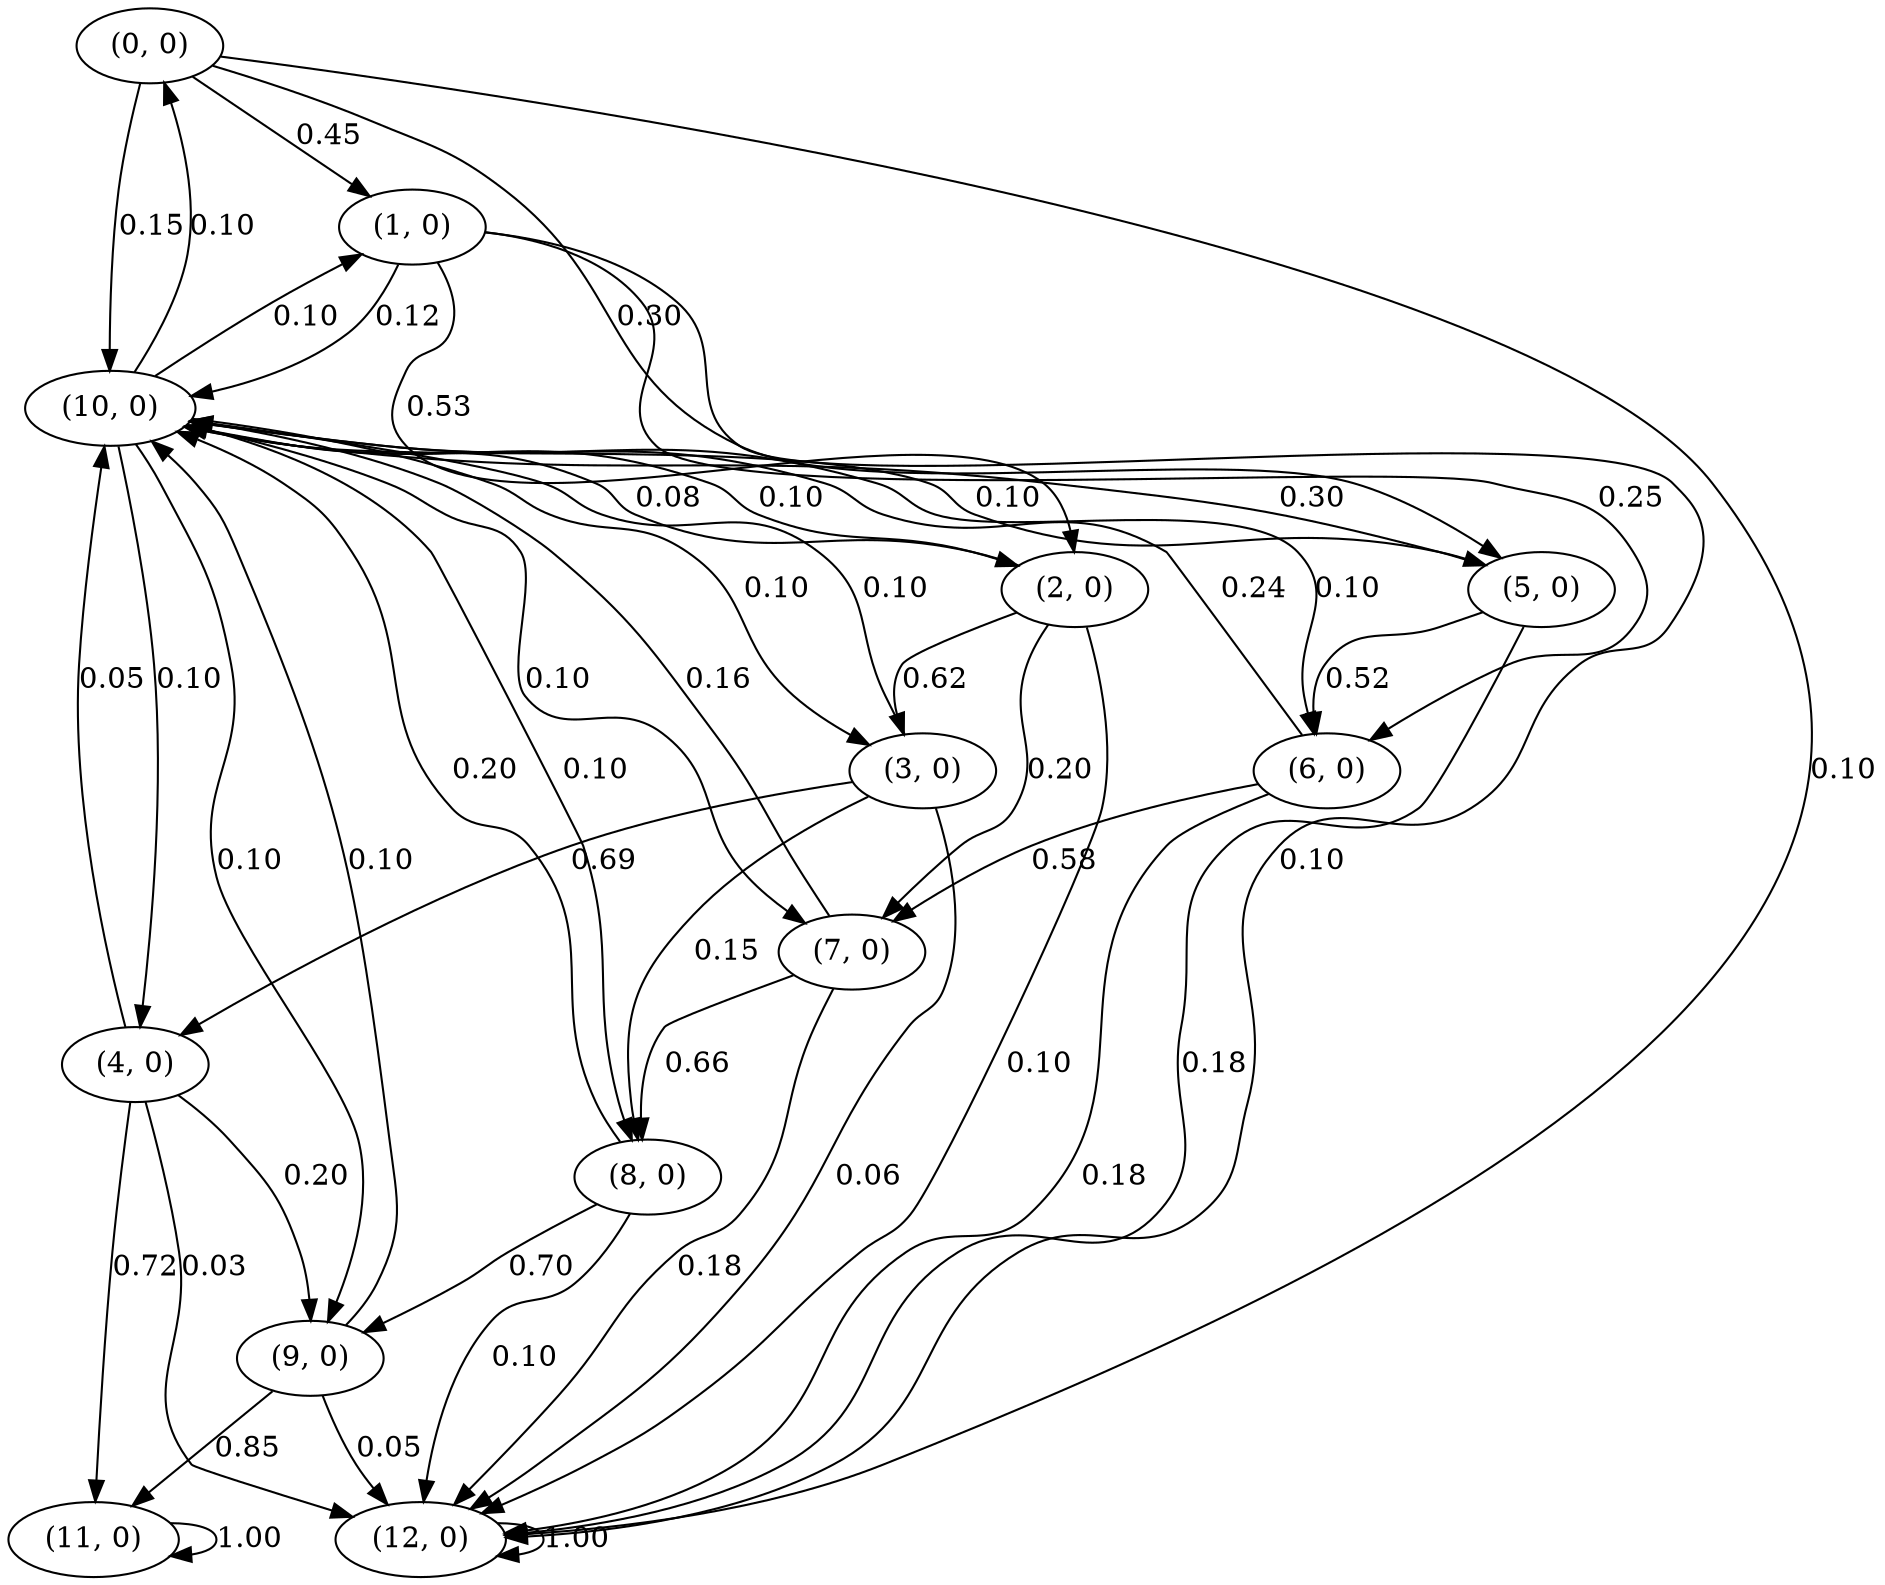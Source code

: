 digraph  {
"(0, 0)";
"(1, 0)";
"(5, 0)";
"(10, 0)";
"(12, 0)";
"(2, 0)";
"(6, 0)";
"(3, 0)";
"(7, 0)";
"(4, 0)";
"(8, 0)";
"(9, 0)";
"(11, 0)";
"(0, 0)" -> "(1, 0)"  [key=0, label="0.45", weight="0.44999999999999996"];
"(0, 0)" -> "(5, 0)"  [key=0, label="0.30", weight="0.3"];
"(0, 0)" -> "(10, 0)"  [key=0, label="0.15", weight="0.15"];
"(0, 0)" -> "(12, 0)"  [key=0, label="0.10", weight="0.1"];
"(1, 0)" -> "(2, 0)"  [key=0, label="0.53", weight="0.53"];
"(1, 0)" -> "(6, 0)"  [key=0, label="0.25", weight="0.25"];
"(1, 0)" -> "(10, 0)"  [key=0, label="0.12", weight="0.12"];
"(1, 0)" -> "(12, 0)"  [key=0, label="0.10", weight="0.1"];
"(5, 0)" -> "(6, 0)"  [key=0, label="0.52", weight="0.5249999999999999"];
"(5, 0)" -> "(10, 0)"  [key=0, label="0.30", weight="0.3"];
"(5, 0)" -> "(12, 0)"  [key=0, label="0.18", weight="0.17500000000000002"];
"(10, 0)" -> "(0, 0)"  [key=0, label="0.10", weight="0.1"];
"(10, 0)" -> "(1, 0)"  [key=0, label="0.10", weight="0.1"];
"(10, 0)" -> "(2, 0)"  [key=0, label="0.10", weight="0.1"];
"(10, 0)" -> "(3, 0)"  [key=0, label="0.10", weight="0.1"];
"(10, 0)" -> "(4, 0)"  [key=0, label="0.10", weight="0.1"];
"(10, 0)" -> "(5, 0)"  [key=0, label="0.10", weight="0.1"];
"(10, 0)" -> "(6, 0)"  [key=0, label="0.10", weight="0.1"];
"(10, 0)" -> "(7, 0)"  [key=0, label="0.10", weight="0.1"];
"(10, 0)" -> "(8, 0)"  [key=0, label="0.10", weight="0.1"];
"(10, 0)" -> "(9, 0)"  [key=0, label="0.10", weight="0.1"];
"(12, 0)" -> "(12, 0)"  [key=0, label="1.00", weight="1.0"];
"(2, 0)" -> "(3, 0)"  [key=0, label="0.62", weight="0.6200000000000001"];
"(2, 0)" -> "(7, 0)"  [key=0, label="0.20", weight="0.2"];
"(2, 0)" -> "(10, 0)"  [key=0, label="0.08", weight="0.08"];
"(2, 0)" -> "(12, 0)"  [key=0, label="0.10", weight="0.1"];
"(6, 0)" -> "(7, 0)"  [key=0, label="0.58", weight="0.585"];
"(6, 0)" -> "(10, 0)"  [key=0, label="0.24", weight="0.24"];
"(6, 0)" -> "(12, 0)"  [key=0, label="0.18", weight="0.17500000000000002"];
"(3, 0)" -> "(4, 0)"  [key=0, label="0.69", weight="0.6900000000000001"];
"(3, 0)" -> "(8, 0)"  [key=0, label="0.15", weight="0.15"];
"(3, 0)" -> "(10, 0)"  [key=0, label="0.10", weight="0.1"];
"(3, 0)" -> "(12, 0)"  [key=0, label="0.06", weight="0.06"];
"(7, 0)" -> "(8, 0)"  [key=0, label="0.66", weight="0.6649999999999999"];
"(7, 0)" -> "(10, 0)"  [key=0, label="0.16", weight="0.16"];
"(7, 0)" -> "(12, 0)"  [key=0, label="0.18", weight="0.17500000000000002"];
"(4, 0)" -> "(9, 0)"  [key=0, label="0.20", weight="0.2"];
"(4, 0)" -> "(10, 0)"  [key=0, label="0.05", weight="0.05"];
"(4, 0)" -> "(11, 0)"  [key=0, label="0.72", weight="0.72"];
"(4, 0)" -> "(12, 0)"  [key=0, label="0.03", weight="0.03"];
"(8, 0)" -> "(9, 0)"  [key=0, label="0.70", weight="0.6950000000000001"];
"(8, 0)" -> "(10, 0)"  [key=0, label="0.20", weight="0.2"];
"(8, 0)" -> "(12, 0)"  [key=0, label="0.10", weight="0.105"];
"(9, 0)" -> "(10, 0)"  [key=0, label="0.10", weight="0.1"];
"(9, 0)" -> "(11, 0)"  [key=0, label="0.85", weight="0.8475"];
"(9, 0)" -> "(12, 0)"  [key=0, label="0.05", weight="0.0525"];
"(11, 0)" -> "(11, 0)"  [key=0, label="1.00", weight="1.0"];
}
